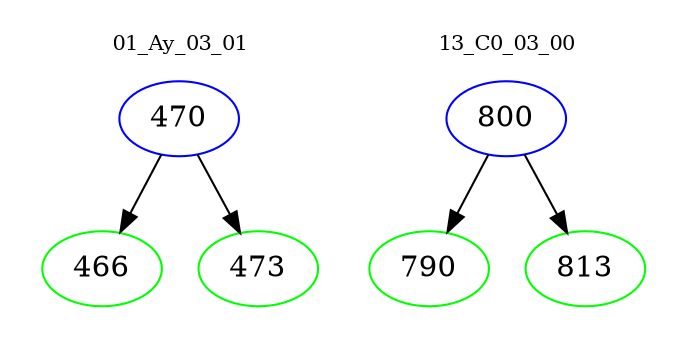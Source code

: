 digraph{
subgraph cluster_0 {
color = white
label = "01_Ay_03_01";
fontsize=10;
T0_470 [label="470", color="blue"]
T0_470 -> T0_466 [color="black"]
T0_466 [label="466", color="green"]
T0_470 -> T0_473 [color="black"]
T0_473 [label="473", color="green"]
}
subgraph cluster_1 {
color = white
label = "13_C0_03_00";
fontsize=10;
T1_800 [label="800", color="blue"]
T1_800 -> T1_790 [color="black"]
T1_790 [label="790", color="green"]
T1_800 -> T1_813 [color="black"]
T1_813 [label="813", color="green"]
}
}
